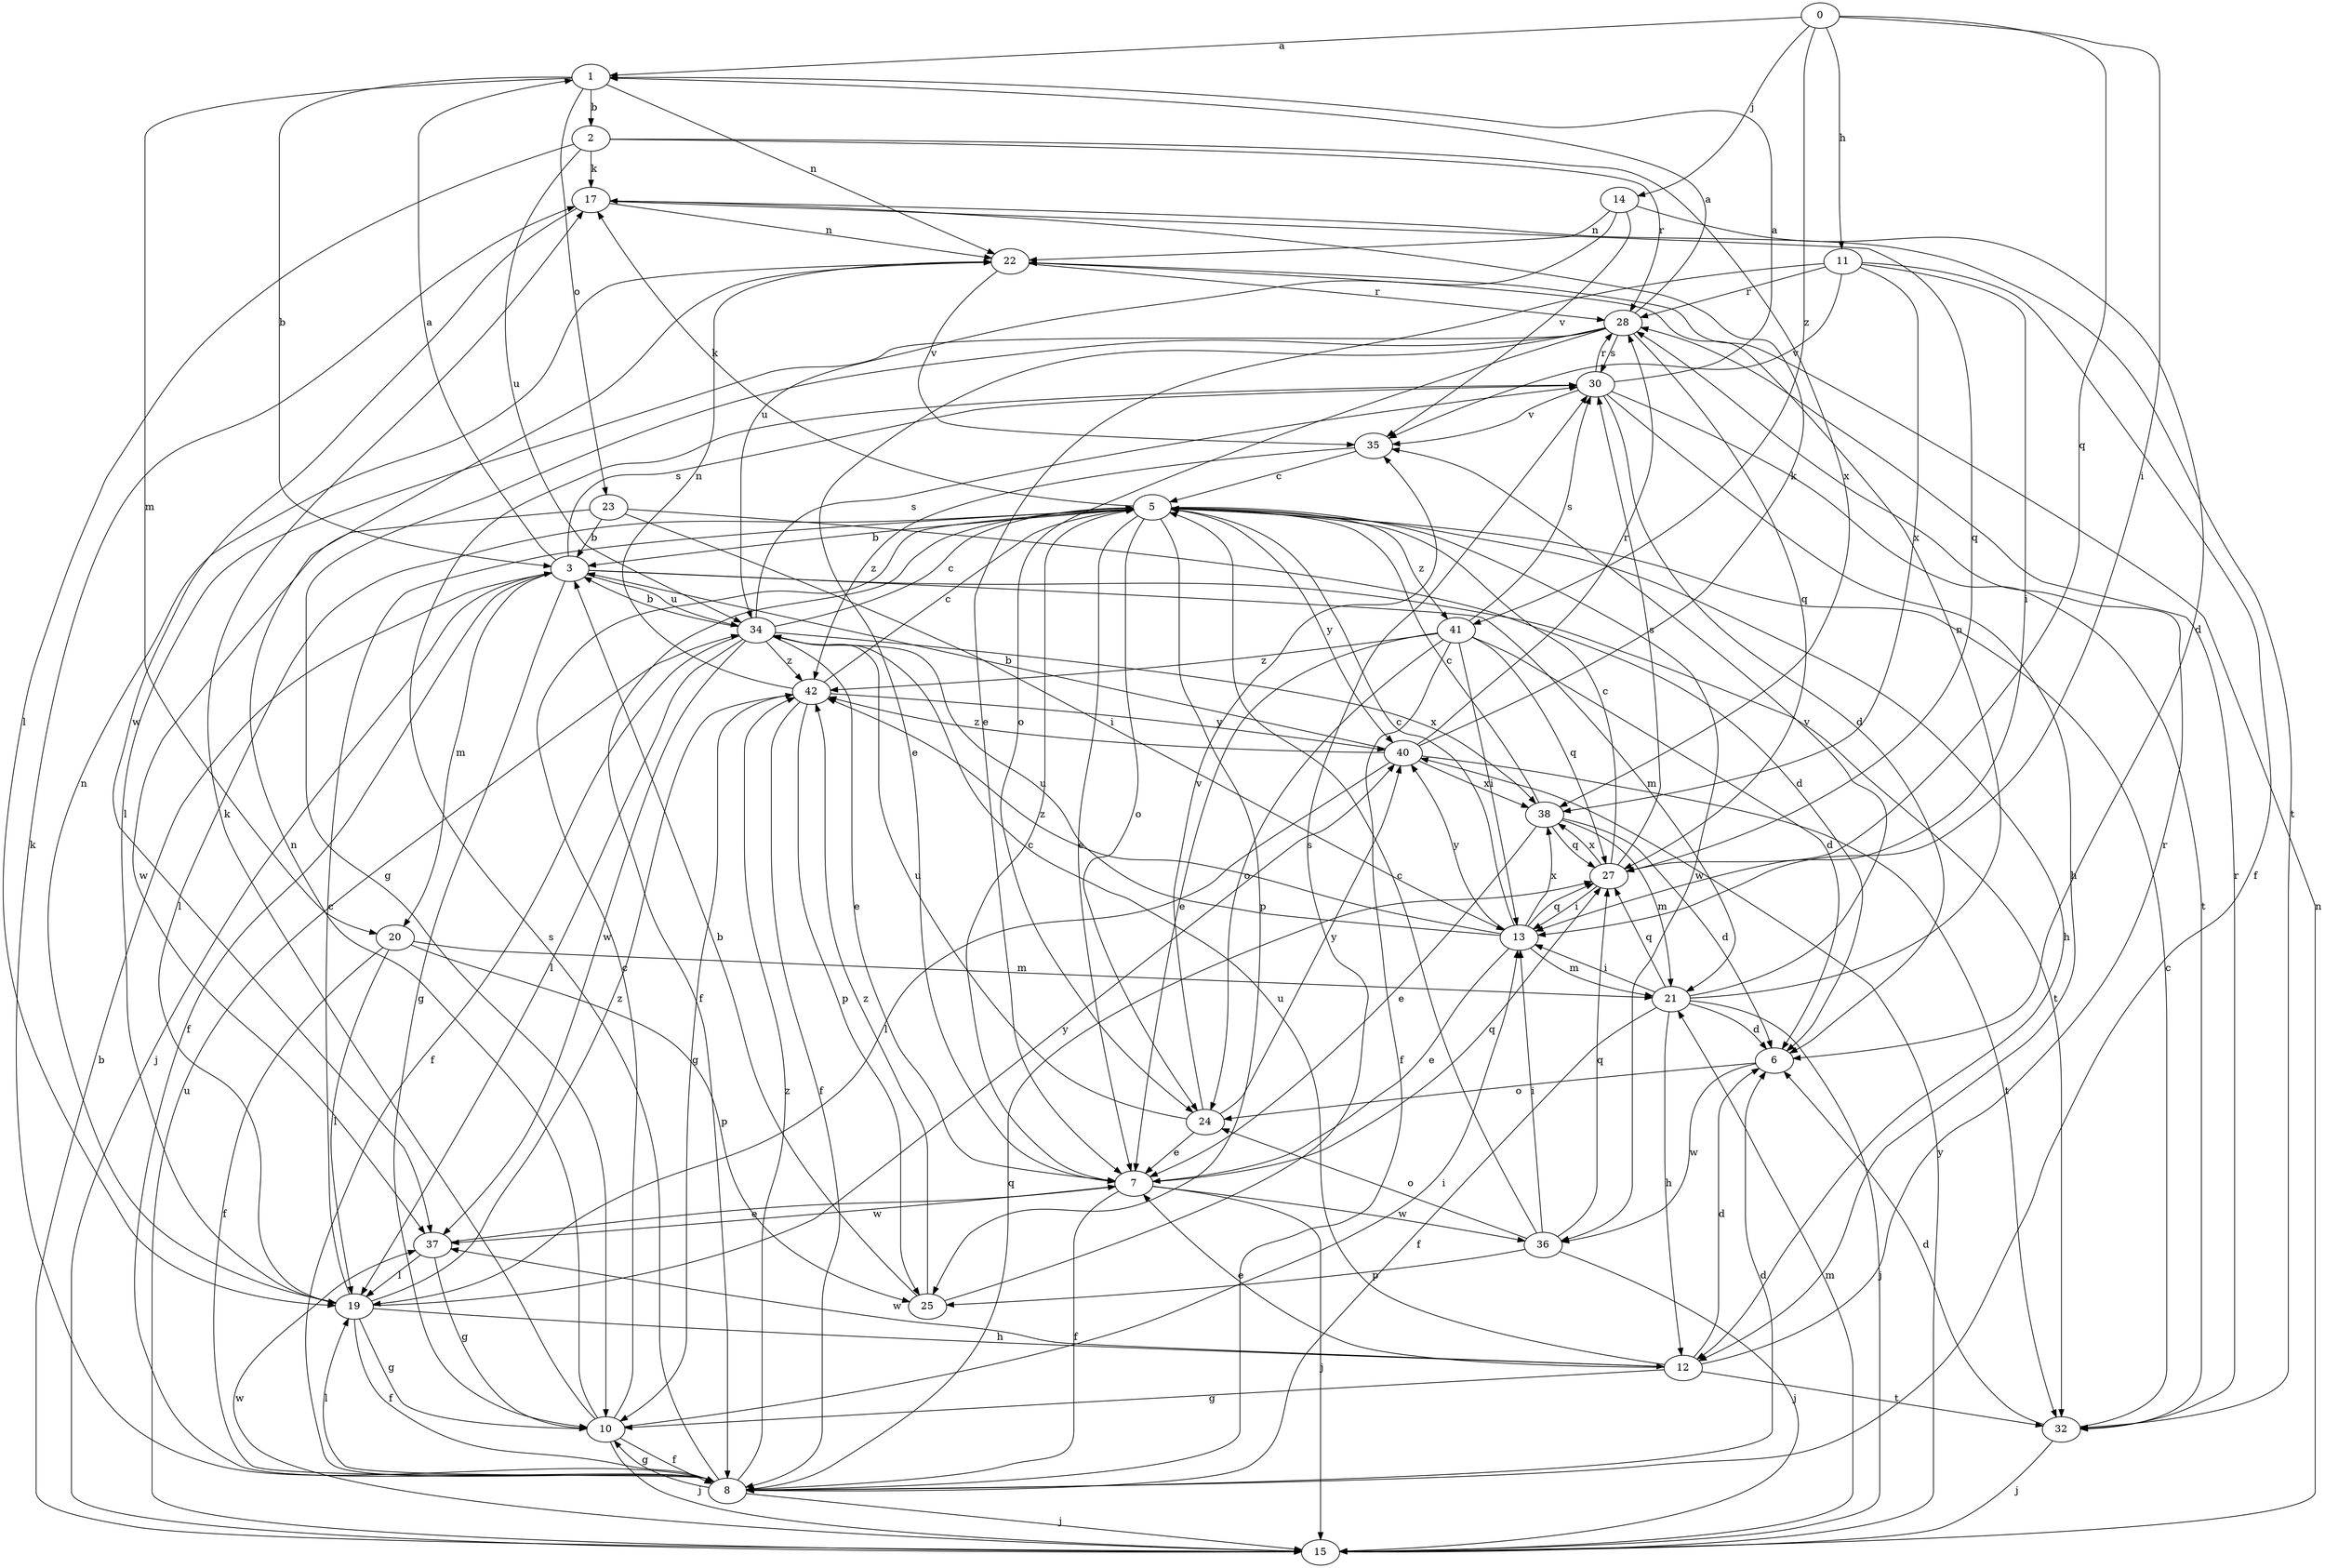 strict digraph  {
0;
1;
2;
3;
5;
6;
7;
8;
10;
11;
12;
13;
14;
15;
17;
19;
20;
21;
22;
23;
24;
25;
27;
28;
30;
32;
34;
35;
36;
37;
38;
40;
41;
42;
0 -> 1  [label=a];
0 -> 11  [label=h];
0 -> 13  [label=i];
0 -> 14  [label=j];
0 -> 27  [label=q];
0 -> 41  [label=z];
1 -> 2  [label=b];
1 -> 3  [label=b];
1 -> 20  [label=m];
1 -> 22  [label=n];
1 -> 23  [label=o];
2 -> 17  [label=k];
2 -> 19  [label=l];
2 -> 28  [label=r];
2 -> 34  [label=u];
2 -> 38  [label=x];
3 -> 1  [label=a];
3 -> 8  [label=f];
3 -> 10  [label=g];
3 -> 15  [label=j];
3 -> 20  [label=m];
3 -> 21  [label=m];
3 -> 30  [label=s];
3 -> 32  [label=t];
3 -> 34  [label=u];
5 -> 3  [label=b];
5 -> 7  [label=e];
5 -> 8  [label=f];
5 -> 12  [label=h];
5 -> 17  [label=k];
5 -> 19  [label=l];
5 -> 24  [label=o];
5 -> 25  [label=p];
5 -> 36  [label=w];
5 -> 40  [label=y];
5 -> 41  [label=z];
6 -> 24  [label=o];
6 -> 36  [label=w];
7 -> 5  [label=c];
7 -> 8  [label=f];
7 -> 15  [label=j];
7 -> 27  [label=q];
7 -> 36  [label=w];
7 -> 37  [label=w];
8 -> 6  [label=d];
8 -> 10  [label=g];
8 -> 15  [label=j];
8 -> 17  [label=k];
8 -> 19  [label=l];
8 -> 27  [label=q];
8 -> 30  [label=s];
8 -> 42  [label=z];
10 -> 5  [label=c];
10 -> 8  [label=f];
10 -> 13  [label=i];
10 -> 15  [label=j];
10 -> 17  [label=k];
10 -> 22  [label=n];
11 -> 7  [label=e];
11 -> 8  [label=f];
11 -> 13  [label=i];
11 -> 28  [label=r];
11 -> 35  [label=v];
11 -> 38  [label=x];
12 -> 6  [label=d];
12 -> 7  [label=e];
12 -> 10  [label=g];
12 -> 28  [label=r];
12 -> 32  [label=t];
12 -> 34  [label=u];
12 -> 37  [label=w];
13 -> 5  [label=c];
13 -> 7  [label=e];
13 -> 21  [label=m];
13 -> 27  [label=q];
13 -> 34  [label=u];
13 -> 38  [label=x];
13 -> 40  [label=y];
13 -> 42  [label=z];
14 -> 6  [label=d];
14 -> 22  [label=n];
14 -> 34  [label=u];
14 -> 35  [label=v];
15 -> 3  [label=b];
15 -> 21  [label=m];
15 -> 22  [label=n];
15 -> 34  [label=u];
15 -> 37  [label=w];
15 -> 40  [label=y];
17 -> 22  [label=n];
17 -> 27  [label=q];
17 -> 32  [label=t];
17 -> 37  [label=w];
19 -> 5  [label=c];
19 -> 8  [label=f];
19 -> 10  [label=g];
19 -> 12  [label=h];
19 -> 22  [label=n];
19 -> 40  [label=y];
19 -> 42  [label=z];
20 -> 8  [label=f];
20 -> 19  [label=l];
20 -> 21  [label=m];
20 -> 25  [label=p];
21 -> 6  [label=d];
21 -> 8  [label=f];
21 -> 12  [label=h];
21 -> 13  [label=i];
21 -> 15  [label=j];
21 -> 22  [label=n];
21 -> 27  [label=q];
21 -> 35  [label=v];
22 -> 28  [label=r];
22 -> 35  [label=v];
23 -> 3  [label=b];
23 -> 6  [label=d];
23 -> 13  [label=i];
23 -> 37  [label=w];
24 -> 7  [label=e];
24 -> 34  [label=u];
24 -> 35  [label=v];
24 -> 40  [label=y];
25 -> 3  [label=b];
25 -> 30  [label=s];
25 -> 42  [label=z];
27 -> 5  [label=c];
27 -> 13  [label=i];
27 -> 30  [label=s];
27 -> 38  [label=x];
28 -> 1  [label=a];
28 -> 7  [label=e];
28 -> 10  [label=g];
28 -> 19  [label=l];
28 -> 24  [label=o];
28 -> 27  [label=q];
28 -> 30  [label=s];
30 -> 1  [label=a];
30 -> 6  [label=d];
30 -> 12  [label=h];
30 -> 28  [label=r];
30 -> 32  [label=t];
30 -> 35  [label=v];
32 -> 5  [label=c];
32 -> 6  [label=d];
32 -> 15  [label=j];
32 -> 28  [label=r];
34 -> 3  [label=b];
34 -> 5  [label=c];
34 -> 7  [label=e];
34 -> 8  [label=f];
34 -> 19  [label=l];
34 -> 30  [label=s];
34 -> 37  [label=w];
34 -> 38  [label=x];
34 -> 42  [label=z];
35 -> 5  [label=c];
35 -> 42  [label=z];
36 -> 5  [label=c];
36 -> 13  [label=i];
36 -> 15  [label=j];
36 -> 24  [label=o];
36 -> 25  [label=p];
36 -> 27  [label=q];
37 -> 7  [label=e];
37 -> 10  [label=g];
37 -> 19  [label=l];
38 -> 5  [label=c];
38 -> 6  [label=d];
38 -> 7  [label=e];
38 -> 21  [label=m];
38 -> 27  [label=q];
40 -> 3  [label=b];
40 -> 17  [label=k];
40 -> 19  [label=l];
40 -> 28  [label=r];
40 -> 32  [label=t];
40 -> 38  [label=x];
40 -> 42  [label=z];
41 -> 6  [label=d];
41 -> 7  [label=e];
41 -> 8  [label=f];
41 -> 13  [label=i];
41 -> 24  [label=o];
41 -> 27  [label=q];
41 -> 30  [label=s];
41 -> 42  [label=z];
42 -> 5  [label=c];
42 -> 8  [label=f];
42 -> 10  [label=g];
42 -> 22  [label=n];
42 -> 25  [label=p];
42 -> 40  [label=y];
}
